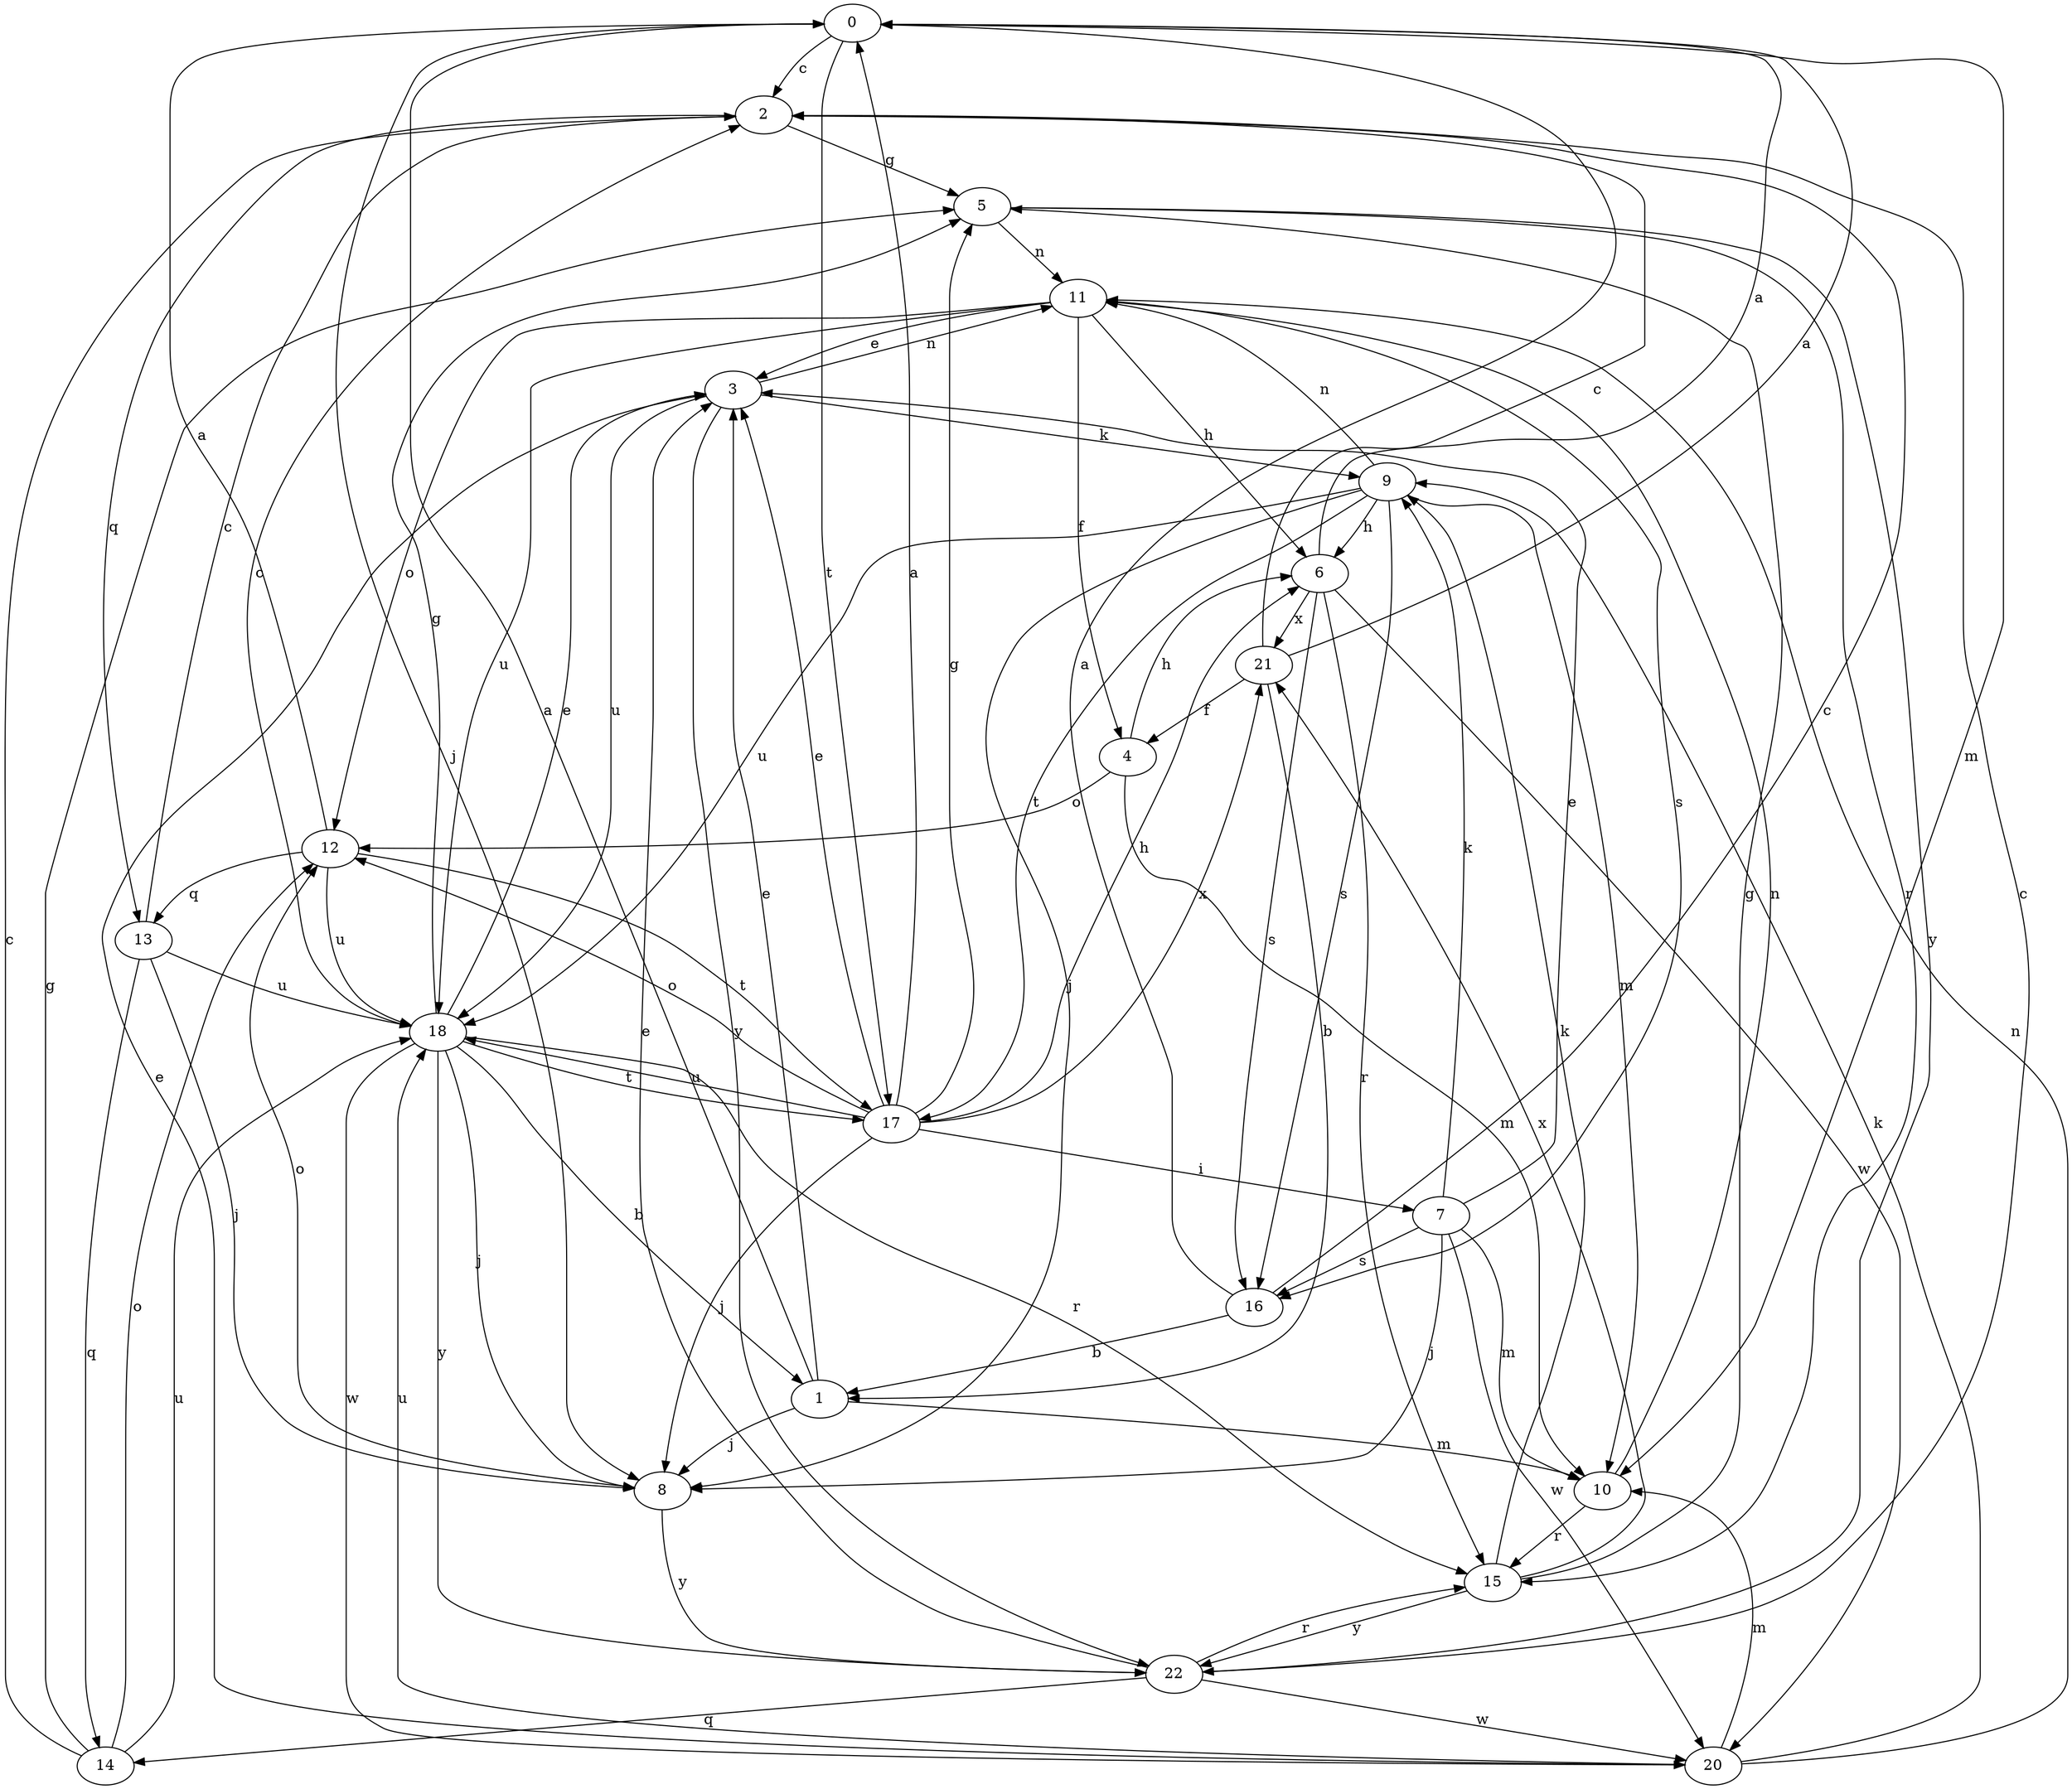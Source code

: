 strict digraph  {
0;
1;
2;
3;
4;
5;
6;
7;
8;
9;
10;
11;
12;
13;
14;
15;
16;
17;
18;
20;
21;
22;
0 -> 2  [label=c];
0 -> 8  [label=j];
0 -> 10  [label=m];
0 -> 17  [label=t];
1 -> 0  [label=a];
1 -> 3  [label=e];
1 -> 8  [label=j];
1 -> 10  [label=m];
2 -> 5  [label=g];
2 -> 13  [label=q];
3 -> 9  [label=k];
3 -> 11  [label=n];
3 -> 18  [label=u];
3 -> 22  [label=y];
4 -> 6  [label=h];
4 -> 10  [label=m];
4 -> 12  [label=o];
5 -> 11  [label=n];
5 -> 15  [label=r];
5 -> 22  [label=y];
6 -> 0  [label=a];
6 -> 15  [label=r];
6 -> 16  [label=s];
6 -> 20  [label=w];
6 -> 21  [label=x];
7 -> 3  [label=e];
7 -> 8  [label=j];
7 -> 9  [label=k];
7 -> 10  [label=m];
7 -> 16  [label=s];
7 -> 20  [label=w];
8 -> 12  [label=o];
8 -> 22  [label=y];
9 -> 6  [label=h];
9 -> 8  [label=j];
9 -> 10  [label=m];
9 -> 11  [label=n];
9 -> 16  [label=s];
9 -> 17  [label=t];
9 -> 18  [label=u];
10 -> 11  [label=n];
10 -> 15  [label=r];
11 -> 3  [label=e];
11 -> 4  [label=f];
11 -> 6  [label=h];
11 -> 12  [label=o];
11 -> 16  [label=s];
11 -> 18  [label=u];
12 -> 0  [label=a];
12 -> 13  [label=q];
12 -> 17  [label=t];
12 -> 18  [label=u];
13 -> 2  [label=c];
13 -> 8  [label=j];
13 -> 14  [label=q];
13 -> 18  [label=u];
14 -> 2  [label=c];
14 -> 5  [label=g];
14 -> 12  [label=o];
14 -> 18  [label=u];
15 -> 5  [label=g];
15 -> 9  [label=k];
15 -> 21  [label=x];
15 -> 22  [label=y];
16 -> 0  [label=a];
16 -> 1  [label=b];
16 -> 2  [label=c];
17 -> 0  [label=a];
17 -> 3  [label=e];
17 -> 5  [label=g];
17 -> 6  [label=h];
17 -> 7  [label=i];
17 -> 8  [label=j];
17 -> 12  [label=o];
17 -> 18  [label=u];
17 -> 21  [label=x];
18 -> 1  [label=b];
18 -> 2  [label=c];
18 -> 3  [label=e];
18 -> 5  [label=g];
18 -> 8  [label=j];
18 -> 15  [label=r];
18 -> 17  [label=t];
18 -> 20  [label=w];
18 -> 22  [label=y];
20 -> 3  [label=e];
20 -> 9  [label=k];
20 -> 10  [label=m];
20 -> 11  [label=n];
20 -> 18  [label=u];
21 -> 0  [label=a];
21 -> 1  [label=b];
21 -> 2  [label=c];
21 -> 4  [label=f];
22 -> 2  [label=c];
22 -> 3  [label=e];
22 -> 14  [label=q];
22 -> 15  [label=r];
22 -> 20  [label=w];
}
